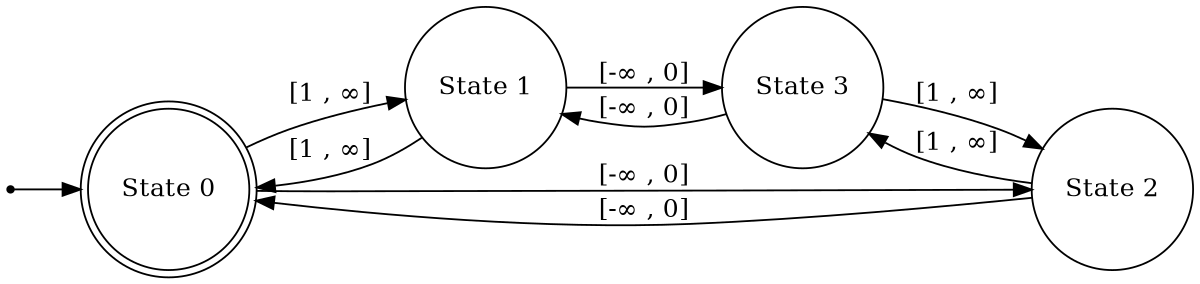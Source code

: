 digraph finite_state_machine {
	rankdir=LR size="8,5"
	node [shape=doublecircle]
	"State 0"
	node [shape=circle]
	"State 0" -> "State 1" [label="[1 , ∞]"]
	"State 0" -> "State 2" [label="[-∞ , 0]"]
	"State 1" -> "State 0" [label="[1 , ∞]"]
	"State 1" -> "State 3" [label="[-∞ , 0]"]
	"State 2" -> "State 3" [label="[1 , ∞]"]
	"State 2" -> "State 0" [label="[-∞ , 0]"]
	"State 3" -> "State 2" [label="[1 , ∞]"]
	"State 3" -> "State 1" [label="[-∞ , 0]"]
	node [shape=point]
	start
	start -> "State 0"
}